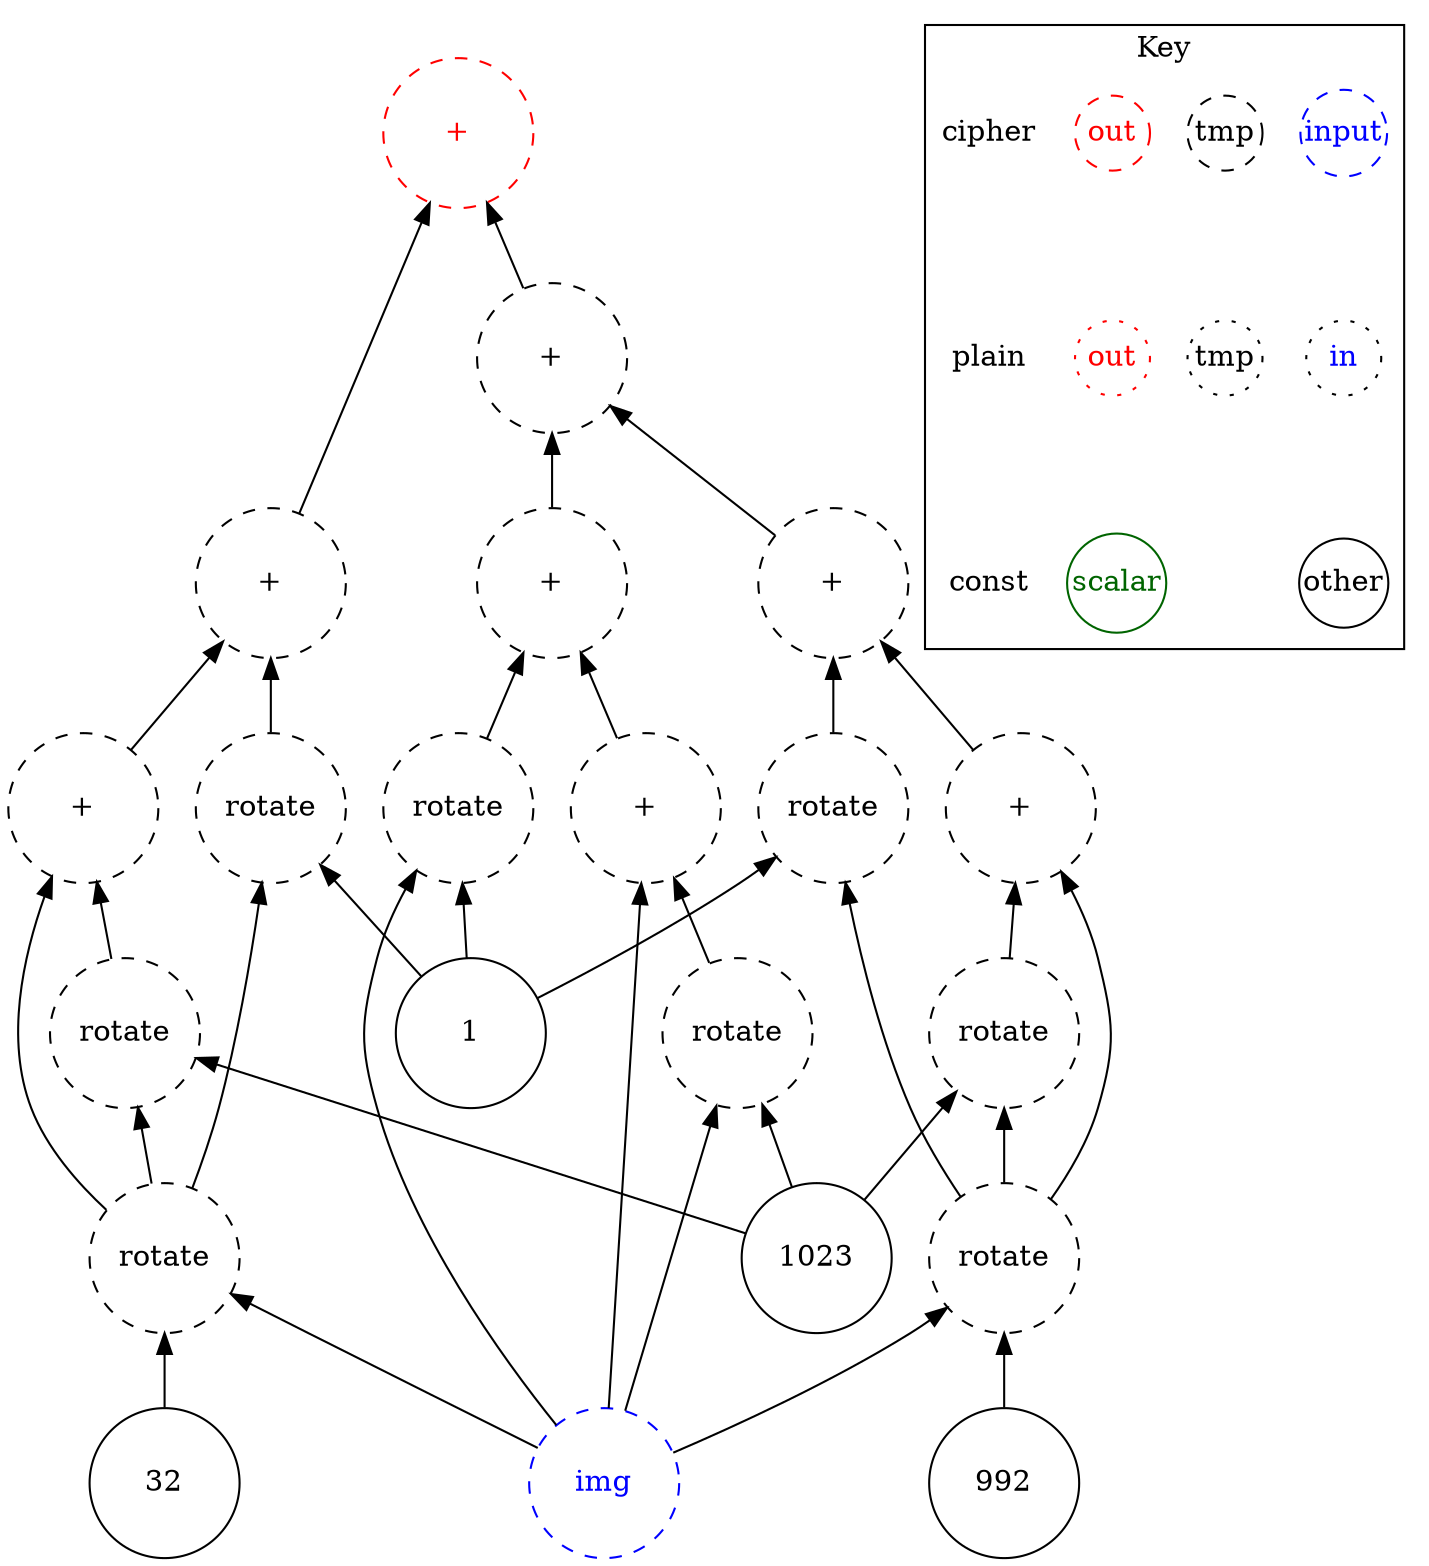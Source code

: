 digraph "box_blur" {
node [shape=circle width=1 margin=0]
edge [dir=back]
1 [label="1" style=solid]
32 [label="32" style=solid]
ciphertext0 [label="img" style=dashed color=blue fontcolor=blue]
ciphertext2 [label="rotate" style=dashed]
ciphertext2 -> ciphertext0
ciphertext2 -> 32
ciphertext13 [label="rotate" style=dashed]
ciphertext13 -> ciphertext2
ciphertext13 -> 1
1023 [label="1023" style=solid]
ciphertext11 [label="rotate" style=dashed]
ciphertext11 -> ciphertext2
ciphertext11 -> 1023
ciphertext12 [label="+" style=dashed]
ciphertext12 -> ciphertext2
ciphertext12 -> ciphertext11
ciphertext14 [label="+" style=dashed]
ciphertext14 -> ciphertext12
ciphertext14 -> ciphertext13
1 [label="1" style=solid]
ciphertext9 [label="rotate" style=dashed]
ciphertext9 -> ciphertext0
ciphertext9 -> 1
1023 [label="1023" style=solid]
ciphertext7 [label="rotate" style=dashed]
ciphertext7 -> ciphertext0
ciphertext7 -> 1023
ciphertext8 [label="+" style=dashed]
ciphertext8 -> ciphertext0
ciphertext8 -> ciphertext7
ciphertext10 [label="+" style=dashed]
ciphertext10 -> ciphertext8
ciphertext10 -> ciphertext9
1 [label="1" style=solid]
992 [label="992" style=solid]
ciphertext1 [label="rotate" style=dashed]
ciphertext1 -> ciphertext0
ciphertext1 -> 992
ciphertext5 [label="rotate" style=dashed]
ciphertext5 -> ciphertext1
ciphertext5 -> 1
1023 [label="1023" style=solid]
ciphertext3 [label="rotate" style=dashed]
ciphertext3 -> ciphertext1
ciphertext3 -> 1023
ciphertext4 [label="+" style=dashed]
ciphertext4 -> ciphertext1
ciphertext4 -> ciphertext3
ciphertext6 [label="+" style=dashed]
ciphertext6 -> ciphertext4
ciphertext6 -> ciphertext5
ciphertext15 [label="+" style=dashed]
ciphertext15 -> ciphertext6
ciphertext15 -> ciphertext10
ciphertext16 [label="+" style=dashed color=red fontcolor=red]
ciphertext16 -> ciphertext15
ciphertext16 -> ciphertext14
subgraph cluster_key {
    graph[label="Key"]
    node [width=0.5]
    edge [dir=forward style=invis]
    in_cipher [label=input color=blue fontcolor=blue style=dashed]
    tmp_cipher [label=tmp color=black fontcolor=black style=dashed]
    out_cipher [label=out color=red fontcolor=red style=dashed]
    cipher [shape=plain]

    in_plain [label=in icolor=blue fontcolor=blue style=dotted]
    tmp_plain [label=tmp color=black fontcolor=black style=dotted]
    out_plain [label=out color=red fontcolor=red style=dotted]
    plain [shape=plain]
    
    other [color=black fontcolor=black style=solid]
    scalar [color=darkgreen fontcolor=darkgreen style=solid]
    const[shape=plain]
    
    cipher -> plain
    plain -> const
    out_cipher -> out_plain
    in_cipher -> in_plain
    tmp_cipher -> tmp_plain
    in_plain -> other
    out_plain -> scalar
}
}

